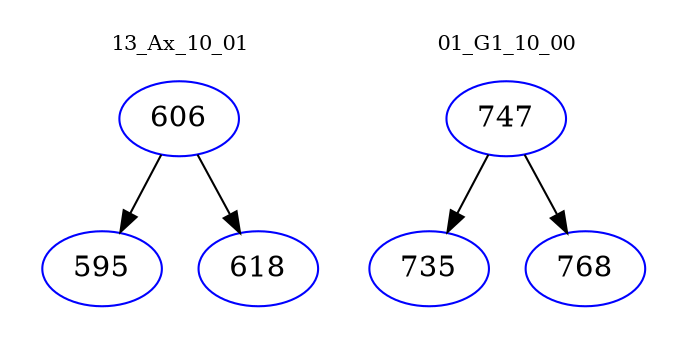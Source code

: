 digraph{
subgraph cluster_0 {
color = white
label = "13_Ax_10_01";
fontsize=10;
T0_606 [label="606", color="blue"]
T0_606 -> T0_595 [color="black"]
T0_595 [label="595", color="blue"]
T0_606 -> T0_618 [color="black"]
T0_618 [label="618", color="blue"]
}
subgraph cluster_1 {
color = white
label = "01_G1_10_00";
fontsize=10;
T1_747 [label="747", color="blue"]
T1_747 -> T1_735 [color="black"]
T1_735 [label="735", color="blue"]
T1_747 -> T1_768 [color="black"]
T1_768 [label="768", color="blue"]
}
}
